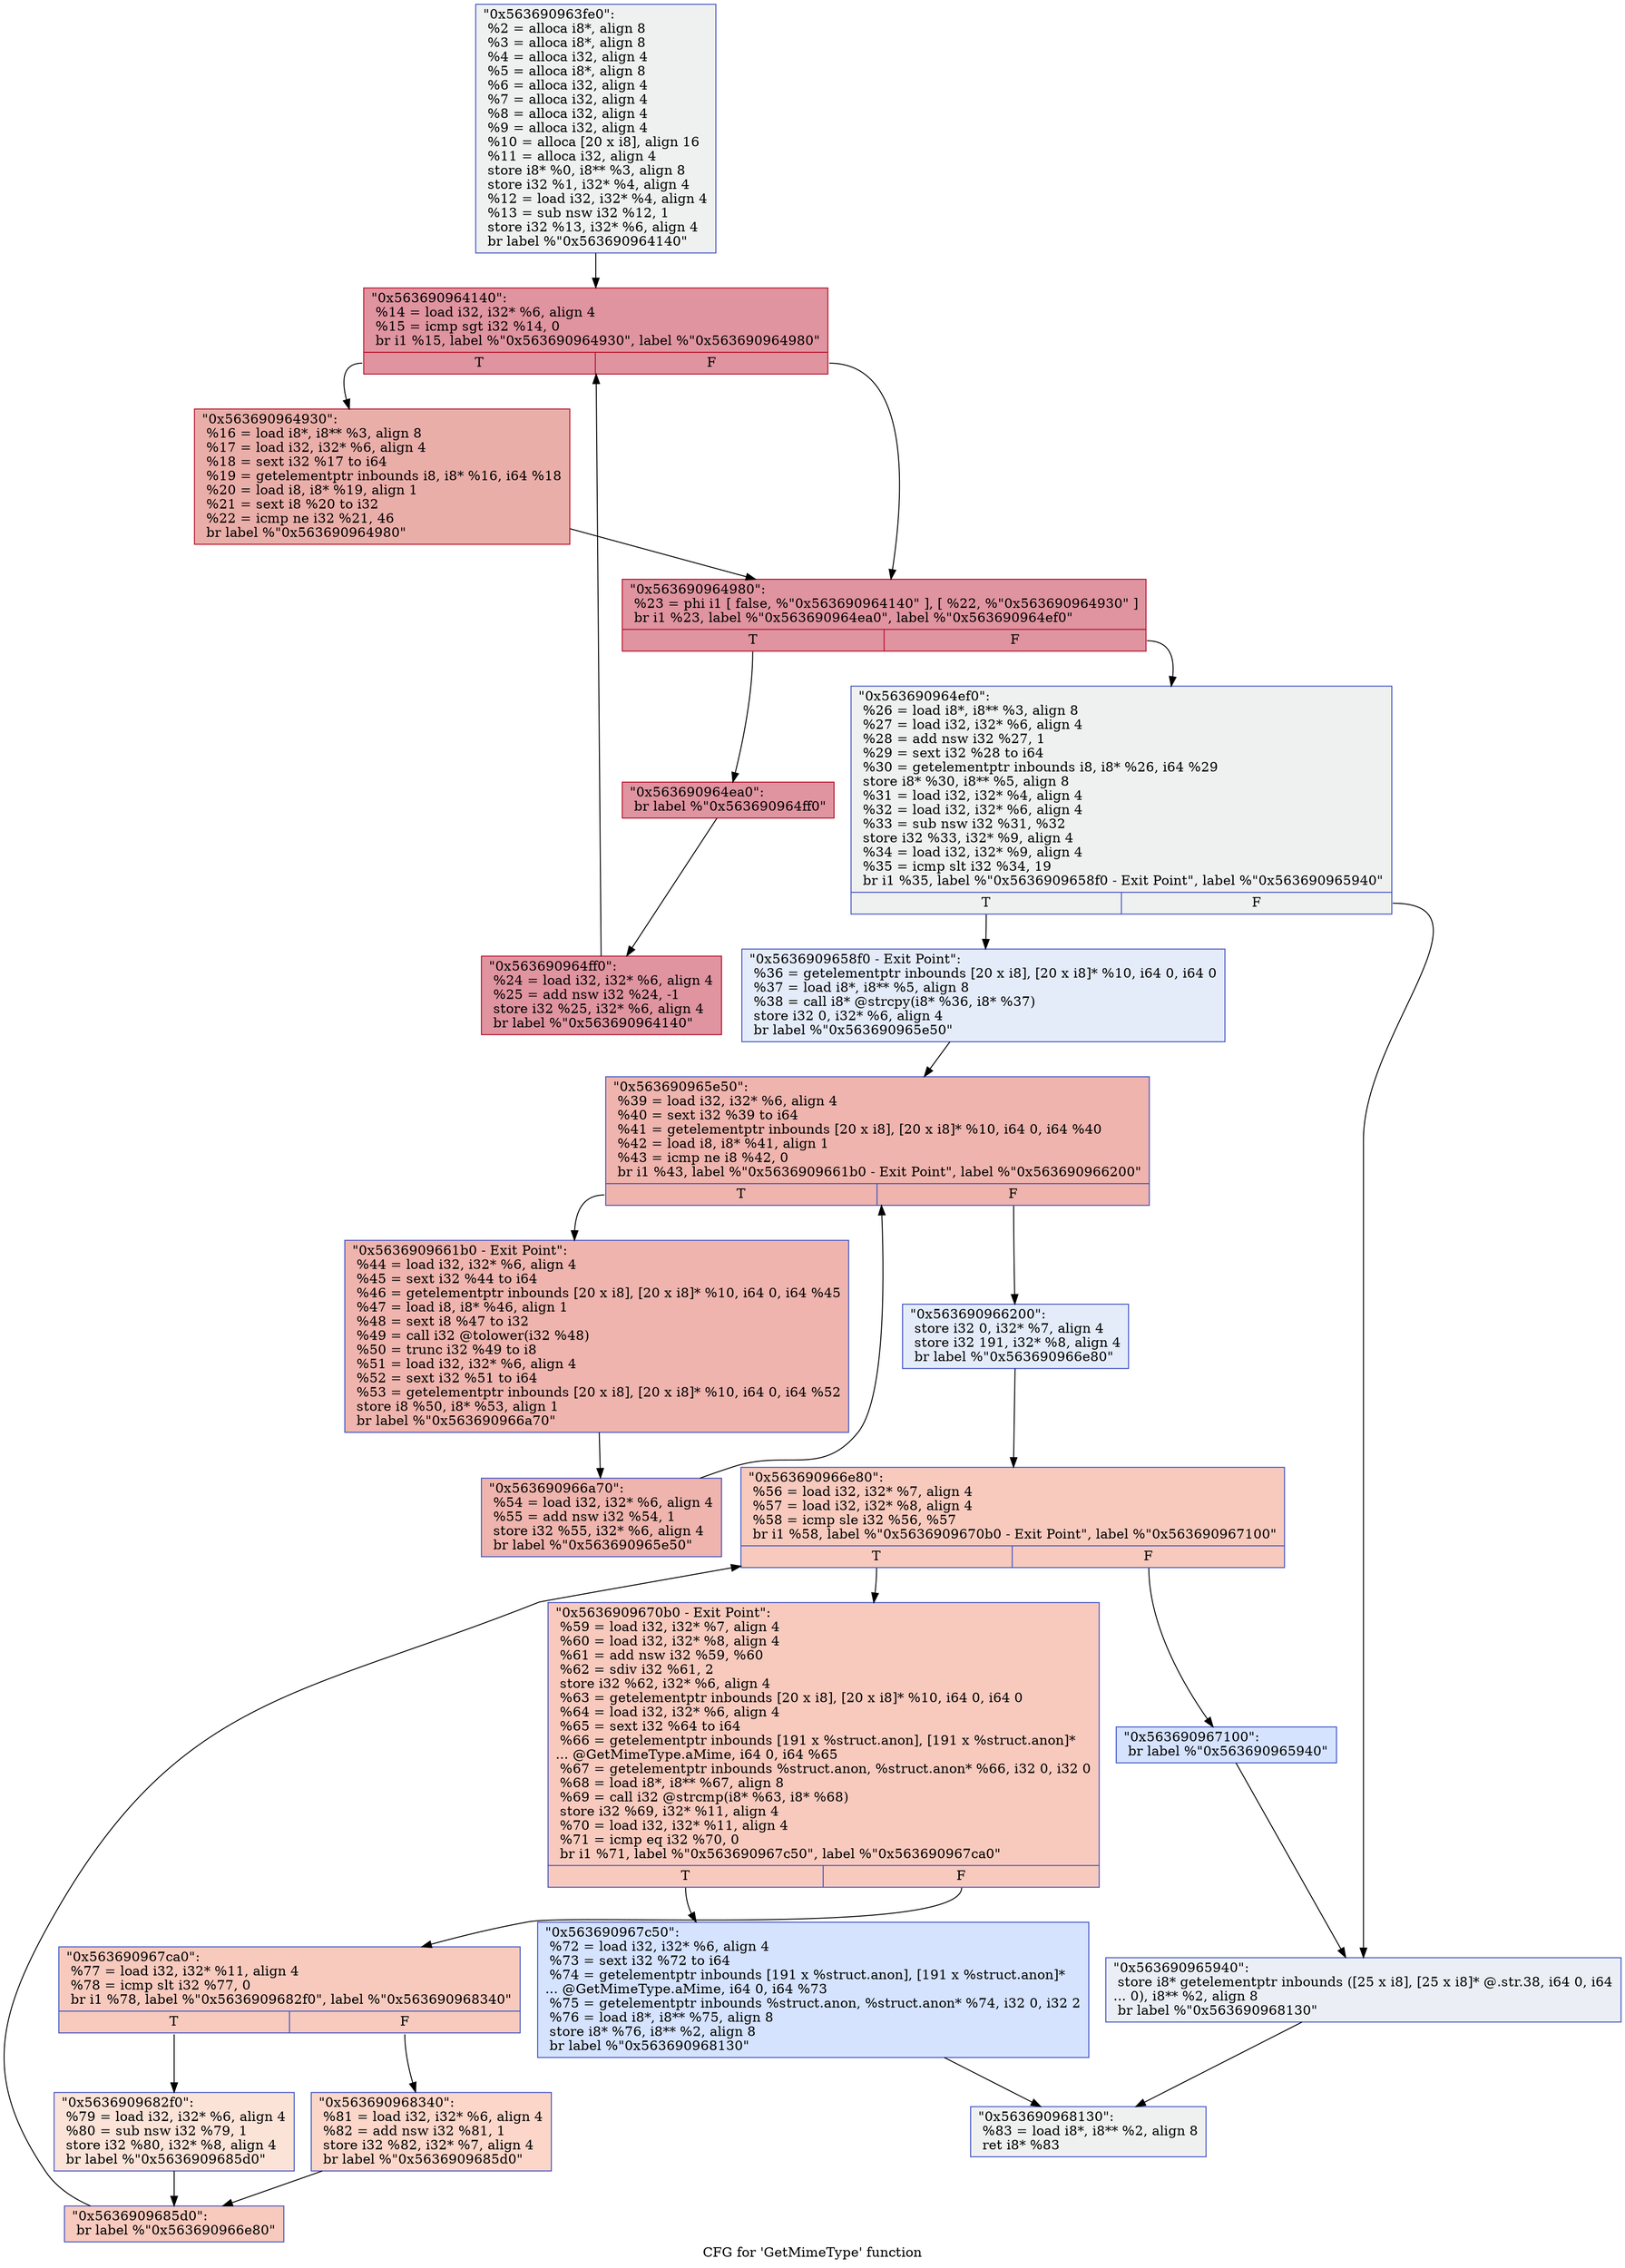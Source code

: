digraph "CFG for 'GetMimeType' function" {
	label="CFG for 'GetMimeType' function";

	Node0x563690963fe0 [shape=record,color="#3d50c3ff", style=filled, fillcolor="#dbdcde70",label="{\"0x563690963fe0\":\l  %2 = alloca i8*, align 8\l  %3 = alloca i8*, align 8\l  %4 = alloca i32, align 4\l  %5 = alloca i8*, align 8\l  %6 = alloca i32, align 4\l  %7 = alloca i32, align 4\l  %8 = alloca i32, align 4\l  %9 = alloca i32, align 4\l  %10 = alloca [20 x i8], align 16\l  %11 = alloca i32, align 4\l  store i8* %0, i8** %3, align 8\l  store i32 %1, i32* %4, align 4\l  %12 = load i32, i32* %4, align 4\l  %13 = sub nsw i32 %12, 1\l  store i32 %13, i32* %6, align 4\l  br label %\"0x563690964140\"\l}"];
	Node0x563690963fe0 -> Node0x563690964140;
	Node0x563690964140 [shape=record,color="#b70d28ff", style=filled, fillcolor="#b70d2870",label="{\"0x563690964140\":                                 \l  %14 = load i32, i32* %6, align 4\l  %15 = icmp sgt i32 %14, 0\l  br i1 %15, label %\"0x563690964930\", label %\"0x563690964980\"\l|{<s0>T|<s1>F}}"];
	Node0x563690964140:s0 -> Node0x563690964930;
	Node0x563690964140:s1 -> Node0x563690964980;
	Node0x563690964930 [shape=record,color="#b70d28ff", style=filled, fillcolor="#d0473d70",label="{\"0x563690964930\":                                 \l  %16 = load i8*, i8** %3, align 8\l  %17 = load i32, i32* %6, align 4\l  %18 = sext i32 %17 to i64\l  %19 = getelementptr inbounds i8, i8* %16, i64 %18\l  %20 = load i8, i8* %19, align 1\l  %21 = sext i8 %20 to i32\l  %22 = icmp ne i32 %21, 46\l  br label %\"0x563690964980\"\l}"];
	Node0x563690964930 -> Node0x563690964980;
	Node0x563690964980 [shape=record,color="#b70d28ff", style=filled, fillcolor="#b70d2870",label="{\"0x563690964980\":                                 \l  %23 = phi i1 [ false, %\"0x563690964140\" ], [ %22, %\"0x563690964930\" ]\l  br i1 %23, label %\"0x563690964ea0\", label %\"0x563690964ef0\"\l|{<s0>T|<s1>F}}"];
	Node0x563690964980:s0 -> Node0x563690964ea0;
	Node0x563690964980:s1 -> Node0x563690964ef0;
	Node0x563690964ea0 [shape=record,color="#b70d28ff", style=filled, fillcolor="#b70d2870",label="{\"0x563690964ea0\":                                 \l  br label %\"0x563690964ff0\"\l}"];
	Node0x563690964ea0 -> Node0x563690964ff0;
	Node0x563690964ff0 [shape=record,color="#b70d28ff", style=filled, fillcolor="#b70d2870",label="{\"0x563690964ff0\":                                 \l  %24 = load i32, i32* %6, align 4\l  %25 = add nsw i32 %24, -1\l  store i32 %25, i32* %6, align 4\l  br label %\"0x563690964140\"\l}"];
	Node0x563690964ff0 -> Node0x563690964140;
	Node0x563690964ef0 [shape=record,color="#3d50c3ff", style=filled, fillcolor="#dbdcde70",label="{\"0x563690964ef0\":                                 \l  %26 = load i8*, i8** %3, align 8\l  %27 = load i32, i32* %6, align 4\l  %28 = add nsw i32 %27, 1\l  %29 = sext i32 %28 to i64\l  %30 = getelementptr inbounds i8, i8* %26, i64 %29\l  store i8* %30, i8** %5, align 8\l  %31 = load i32, i32* %4, align 4\l  %32 = load i32, i32* %6, align 4\l  %33 = sub nsw i32 %31, %32\l  store i32 %33, i32* %9, align 4\l  %34 = load i32, i32* %9, align 4\l  %35 = icmp slt i32 %34, 19\l  br i1 %35, label %\"0x5636909658f0 - Exit Point\", label %\"0x563690965940\"\l|{<s0>T|<s1>F}}"];
	Node0x563690964ef0:s0 -> Node0x5636909658f0;
	Node0x563690964ef0:s1 -> Node0x563690965940;
	Node0x5636909658f0 [shape=record,color="#3d50c3ff", style=filled, fillcolor="#c1d4f470",label="{\"0x5636909658f0 - Exit Point\":                    \l  %36 = getelementptr inbounds [20 x i8], [20 x i8]* %10, i64 0, i64 0\l  %37 = load i8*, i8** %5, align 8\l  %38 = call i8* @strcpy(i8* %36, i8* %37)\l  store i32 0, i32* %6, align 4\l  br label %\"0x563690965e50\"\l}"];
	Node0x5636909658f0 -> Node0x563690965e50;
	Node0x563690965e50 [shape=record,color="#3d50c3ff", style=filled, fillcolor="#d8564670",label="{\"0x563690965e50\":                                 \l  %39 = load i32, i32* %6, align 4\l  %40 = sext i32 %39 to i64\l  %41 = getelementptr inbounds [20 x i8], [20 x i8]* %10, i64 0, i64 %40\l  %42 = load i8, i8* %41, align 1\l  %43 = icmp ne i8 %42, 0\l  br i1 %43, label %\"0x5636909661b0 - Exit Point\", label %\"0x563690966200\"\l|{<s0>T|<s1>F}}"];
	Node0x563690965e50:s0 -> Node0x5636909661b0;
	Node0x563690965e50:s1 -> Node0x563690966200;
	Node0x5636909661b0 [shape=record,color="#3d50c3ff", style=filled, fillcolor="#d8564670",label="{\"0x5636909661b0 - Exit Point\":                    \l  %44 = load i32, i32* %6, align 4\l  %45 = sext i32 %44 to i64\l  %46 = getelementptr inbounds [20 x i8], [20 x i8]* %10, i64 0, i64 %45\l  %47 = load i8, i8* %46, align 1\l  %48 = sext i8 %47 to i32\l  %49 = call i32 @tolower(i32 %48)\l  %50 = trunc i32 %49 to i8\l  %51 = load i32, i32* %6, align 4\l  %52 = sext i32 %51 to i64\l  %53 = getelementptr inbounds [20 x i8], [20 x i8]* %10, i64 0, i64 %52\l  store i8 %50, i8* %53, align 1\l  br label %\"0x563690966a70\"\l}"];
	Node0x5636909661b0 -> Node0x563690966a70;
	Node0x563690966a70 [shape=record,color="#3d50c3ff", style=filled, fillcolor="#d8564670",label="{\"0x563690966a70\":                                 \l  %54 = load i32, i32* %6, align 4\l  %55 = add nsw i32 %54, 1\l  store i32 %55, i32* %6, align 4\l  br label %\"0x563690965e50\"\l}"];
	Node0x563690966a70 -> Node0x563690965e50;
	Node0x563690966200 [shape=record,color="#3d50c3ff", style=filled, fillcolor="#c1d4f470",label="{\"0x563690966200\":                                 \l  store i32 0, i32* %7, align 4\l  store i32 191, i32* %8, align 4\l  br label %\"0x563690966e80\"\l}"];
	Node0x563690966200 -> Node0x563690966e80;
	Node0x563690966e80 [shape=record,color="#3d50c3ff", style=filled, fillcolor="#ef886b70",label="{\"0x563690966e80\":                                 \l  %56 = load i32, i32* %7, align 4\l  %57 = load i32, i32* %8, align 4\l  %58 = icmp sle i32 %56, %57\l  br i1 %58, label %\"0x5636909670b0 - Exit Point\", label %\"0x563690967100\"\l|{<s0>T|<s1>F}}"];
	Node0x563690966e80:s0 -> Node0x5636909670b0;
	Node0x563690966e80:s1 -> Node0x563690967100;
	Node0x5636909670b0 [shape=record,color="#3d50c3ff", style=filled, fillcolor="#ef886b70",label="{\"0x5636909670b0 - Exit Point\":                    \l  %59 = load i32, i32* %7, align 4\l  %60 = load i32, i32* %8, align 4\l  %61 = add nsw i32 %59, %60\l  %62 = sdiv i32 %61, 2\l  store i32 %62, i32* %6, align 4\l  %63 = getelementptr inbounds [20 x i8], [20 x i8]* %10, i64 0, i64 0\l  %64 = load i32, i32* %6, align 4\l  %65 = sext i32 %64 to i64\l  %66 = getelementptr inbounds [191 x %struct.anon], [191 x %struct.anon]*\l... @GetMimeType.aMime, i64 0, i64 %65\l  %67 = getelementptr inbounds %struct.anon, %struct.anon* %66, i32 0, i32 0\l  %68 = load i8*, i8** %67, align 8\l  %69 = call i32 @strcmp(i8* %63, i8* %68)\l  store i32 %69, i32* %11, align 4\l  %70 = load i32, i32* %11, align 4\l  %71 = icmp eq i32 %70, 0\l  br i1 %71, label %\"0x563690967c50\", label %\"0x563690967ca0\"\l|{<s0>T|<s1>F}}"];
	Node0x5636909670b0:s0 -> Node0x563690967c50;
	Node0x5636909670b0:s1 -> Node0x563690967ca0;
	Node0x563690967c50 [shape=record,color="#3d50c3ff", style=filled, fillcolor="#a1c0ff70",label="{\"0x563690967c50\":                                 \l  %72 = load i32, i32* %6, align 4\l  %73 = sext i32 %72 to i64\l  %74 = getelementptr inbounds [191 x %struct.anon], [191 x %struct.anon]*\l... @GetMimeType.aMime, i64 0, i64 %73\l  %75 = getelementptr inbounds %struct.anon, %struct.anon* %74, i32 0, i32 2\l  %76 = load i8*, i8** %75, align 8\l  store i8* %76, i8** %2, align 8\l  br label %\"0x563690968130\"\l}"];
	Node0x563690967c50 -> Node0x563690968130;
	Node0x563690967ca0 [shape=record,color="#3d50c3ff", style=filled, fillcolor="#ef886b70",label="{\"0x563690967ca0\":                                 \l  %77 = load i32, i32* %11, align 4\l  %78 = icmp slt i32 %77, 0\l  br i1 %78, label %\"0x5636909682f0\", label %\"0x563690968340\"\l|{<s0>T|<s1>F}}"];
	Node0x563690967ca0:s0 -> Node0x5636909682f0;
	Node0x563690967ca0:s1 -> Node0x563690968340;
	Node0x5636909682f0 [shape=record,color="#3d50c3ff", style=filled, fillcolor="#f6bfa670",label="{\"0x5636909682f0\":                                 \l  %79 = load i32, i32* %6, align 4\l  %80 = sub nsw i32 %79, 1\l  store i32 %80, i32* %8, align 4\l  br label %\"0x5636909685d0\"\l}"];
	Node0x5636909682f0 -> Node0x5636909685d0;
	Node0x563690968340 [shape=record,color="#3d50c3ff", style=filled, fillcolor="#f6a38570",label="{\"0x563690968340\":                                 \l  %81 = load i32, i32* %6, align 4\l  %82 = add nsw i32 %81, 1\l  store i32 %82, i32* %7, align 4\l  br label %\"0x5636909685d0\"\l}"];
	Node0x563690968340 -> Node0x5636909685d0;
	Node0x5636909685d0 [shape=record,color="#3d50c3ff", style=filled, fillcolor="#ef886b70",label="{\"0x5636909685d0\":                                 \l  br label %\"0x563690966e80\"\l}"];
	Node0x5636909685d0 -> Node0x563690966e80;
	Node0x563690967100 [shape=record,color="#3d50c3ff", style=filled, fillcolor="#a1c0ff70",label="{\"0x563690967100\":                                 \l  br label %\"0x563690965940\"\l}"];
	Node0x563690967100 -> Node0x563690965940;
	Node0x563690965940 [shape=record,color="#3d50c3ff", style=filled, fillcolor="#d1dae970",label="{\"0x563690965940\":                                 \l  store i8* getelementptr inbounds ([25 x i8], [25 x i8]* @.str.38, i64 0, i64\l... 0), i8** %2, align 8\l  br label %\"0x563690968130\"\l}"];
	Node0x563690965940 -> Node0x563690968130;
	Node0x563690968130 [shape=record,color="#3d50c3ff", style=filled, fillcolor="#dbdcde70",label="{\"0x563690968130\":                                 \l  %83 = load i8*, i8** %2, align 8\l  ret i8* %83\l}"];
}
